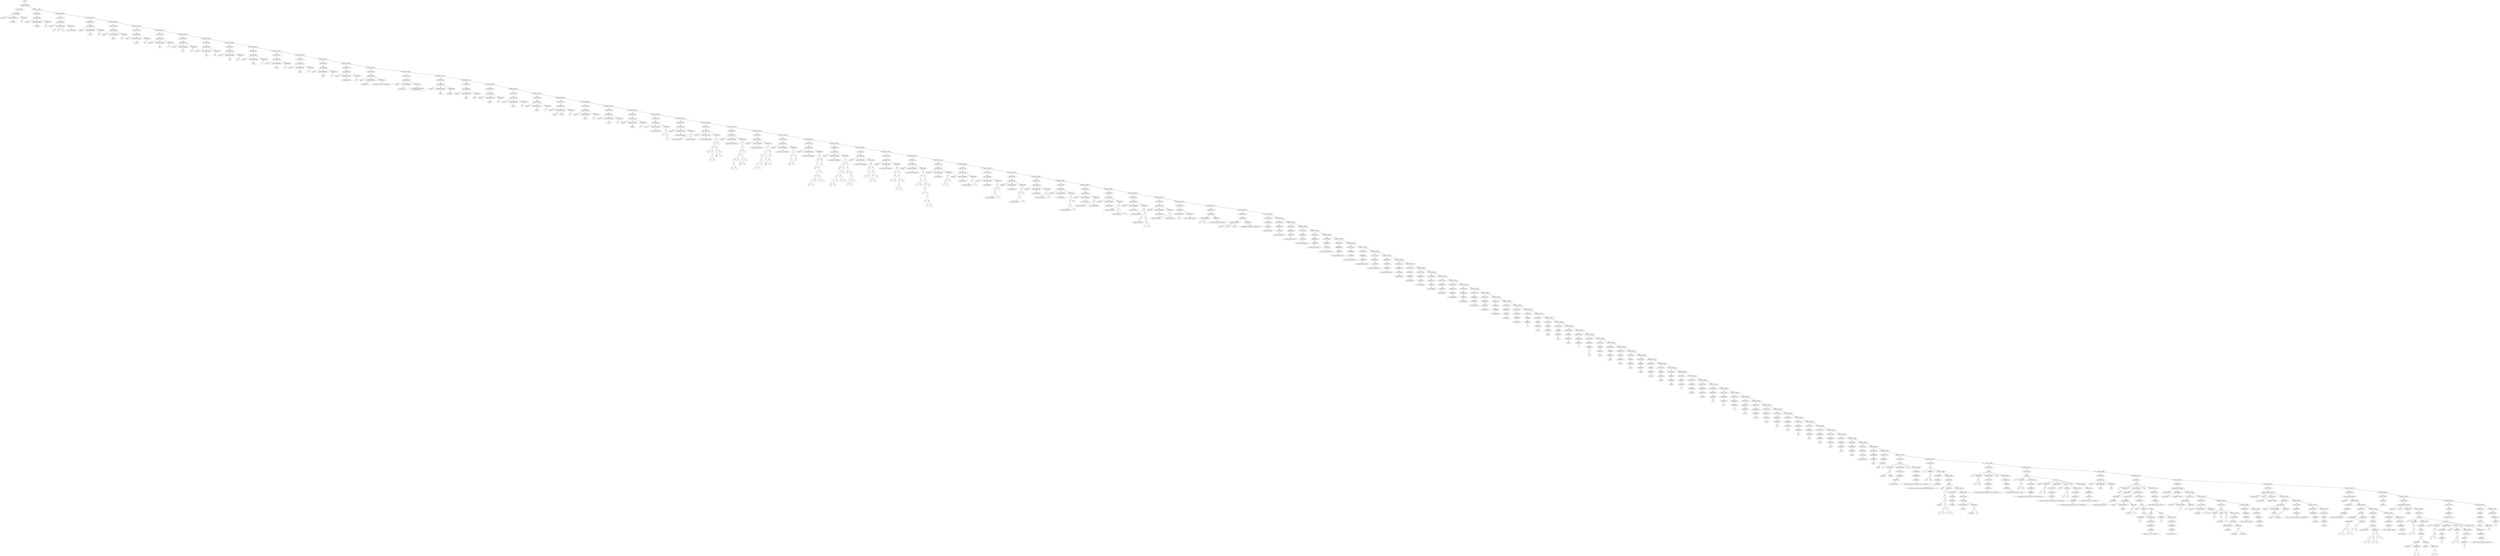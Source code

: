 digraph G { 
graph [shape = circle];
node0[label="INICIO"];
node1[label="INSTRUCCIONES"];
node2[label="INSTRUCCION"];
node3[label="INSTRUCCIONES"];
node4[label="DECLARACION"];
node5[label="NumEro"];
node6[label="IDENTIFICADORES"];
node7[label="_variable1_"];
node8[label="EXPRESION"];
node9[label="5"];
node10[label="INSTRUCCION"];
node11[label="INSTRUCCIONES"];
node12[label="DECLARACION"];
node13[label="NumEro"];
node14[label="IDENTIFICADORES"];
node15[label="_variable2_"];
node16[label="EXPRESION"];
node17[label="50"];
node18[label="INSTRUCCION"];
node19[label="INSTRUCCIONES"];
node20[label="DECLARACION"];
node21[label="CadenA"];
node22[label="IDENTIFICADORES"];
node23[label="_v1_"];
node24[label="_v2_"];
node25[label="_v3_"];
node26[label="EXPRESION"];
node27[label="esta es una cadena"];
node28[label="INSTRUCCION"];
node29[label="INSTRUCCIONES"];
node30[label="DECLARACION"];
node31[label="cadena"];
node32[label="IDENTIFICADORES"];
node33[label="_curso1_"];
node34[label="EXPRESION"];
node35[label="olc"];
node36[label="INSTRUCCION"];
node37[label="INSTRUCCIONES"];
node38[label="DECLARACION"];
node39[label="cadena"];
node40[label="IDENTIFICADORES"];
node41[label="_curso2_"];
node42[label="EXPRESION"];
node43[label="olc"];
node44[label="INSTRUCCION"];
node45[label="INSTRUCCIONES"];
node46[label="DECLARACION"];
node47[label="cadena"];
node48[label="IDENTIFICADORES"];
node49[label="_curso3_"];
node50[label="EXPRESION"];
node51[label="olc"];
node52[label="INSTRUCCION"];
node53[label="INSTRUCCIONES"];
node54[label="DECLARACION"];
node55[label="numero"];
node56[label="IDENTIFICADORES"];
node57[label="_pi1_"];
node58[label="EXPRESION"];
node59[label="3"];
node60[label="INSTRUCCION"];
node61[label="INSTRUCCIONES"];
node62[label="DECLARACION"];
node63[label="numero"];
node64[label="IDENTIFICADORES"];
node65[label="_pi2_"];
node66[label="EXPRESION"];
node67[label="3.1"];
node68[label="INSTRUCCION"];
node69[label="INSTRUCCIONES"];
node70[label="DECLARACION"];
node71[label="numero"];
node72[label="IDENTIFICADORES"];
node73[label="_pi3_"];
node74[label="EXPRESION"];
node75[label="3.14"];
node76[label="INSTRUCCION"];
node77[label="INSTRUCCIONES"];
node78[label="DECLARACION"];
node79[label="numero"];
node80[label="IDENTIFICADORES"];
node81[label="_pi4_"];
node82[label="EXPRESION"];
node83[label="3.141"];
node84[label="INSTRUCCION"];
node85[label="INSTRUCCIONES"];
node86[label="DECLARACION"];
node87[label="numero"];
node88[label="IDENTIFICADORES"];
node89[label="_anio1_"];
node90[label="EXPRESION"];
node91[label="1"];
node92[label="INSTRUCCION"];
node93[label="INSTRUCCIONES"];
node94[label="DECLARACION"];
node95[label="numero"];
node96[label="IDENTIFICADORES"];
node97[label="_anio2_"];
node98[label="EXPRESION"];
node99[label="9"];
node100[label="INSTRUCCION"];
node101[label="INSTRUCCIONES"];
node102[label="DECLARACION"];
node103[label="numero"];
node104[label="IDENTIFICADORES"];
node105[label="_anio3_"];
node106[label="EXPRESION"];
node107[label="4"];
node108[label="INSTRUCCION"];
node109[label="INSTRUCCIONES"];
node110[label="DECLARACION"];
node111[label="numero"];
node112[label="IDENTIFICADORES"];
node113[label="_anio4_"];
node114[label="EXPRESION"];
node115[label="5"];
node116[label="INSTRUCCION"];
node117[label="INSTRUCCIONES"];
node118[label="DECLARACION"];
node119[label="numero"];
node120[label="IDENTIFICADORES"];
node121[label="_variableAntesNeg_"];
node122[label="EXPRESION"];
node123[label="5.0"];
node124[label="INSTRUCCION"];
node125[label="INSTRUCCIONES"];
node126[label="DECLARACION"];
node127[label="cadena"];
node128[label="IDENTIFICADORES"];
node129[label="_encabezado1_"];
node130[label="EXPRESION"];
node131[label="Universidad San Carlos de Guatemala...;"];
node132[label="INSTRUCCION"];
node133[label="INSTRUCCIONES"];
node134[label="DECLARACION"];
node135[label="cadena"];
node136[label="IDENTIFICADORES"];
node137[label="_encabezado2_"];
node138[label="EXPRESION"];
node139[label="Escuela de Ciencias y Sistemas\nSegundo semestre\n"];
node140[label="INSTRUCCION"];
node141[label="INSTRUCCIONES"];
node142[label="DECLARACION"];
node143[label="boolean"];
node144[label="IDENTIFICADORES"];
node145[label="_flag1_"];
node146[label="EXPRESION"];
node147[label="verdadero"];
node148[label="INSTRUCCION"];
node149[label="INSTRUCCIONES"];
node150[label="DECLARACION"];
node151[label="boolean"];
node152[label="IDENTIFICADORES"];
node153[label="_flag2_"];
node154[label="EXPRESION"];
node155[label="falso"];
node156[label="INSTRUCCION"];
node157[label="INSTRUCCIONES"];
node158[label="DECLARACION"];
node159[label="caracter"];
node160[label="IDENTIFICADORES"];
node161[label="_name1_"];
node162[label="EXPRESION"];
node163[label="'f'"];
node164[label="INSTRUCCION"];
node165[label="INSTRUCCIONES"];
node166[label="DECLARACION"];
node167[label="caracter"];
node168[label="IDENTIFICADORES"];
node169[label="_name2_"];
node170[label="EXPRESION"];
node171[label="'e'"];
node172[label="INSTRUCCION"];
node173[label="INSTRUCCIONES"];
node174[label="DECLARACION"];
node175[label="caracter"];
node176[label="IDENTIFICADORES"];
node177[label="_name3_"];
node178[label="EXPRESION"];
node179[label="'r'"];
node180[label="INSTRUCCION"];
node181[label="INSTRUCCIONES"];
node182[label="DECLARACION"];
node183[label="caracter"];
node184[label="IDENTIFICADORES"];
node185[label="_name4_"];
node186[label="_name6_"];
node187[label="EXPRESION"];
node188[label="'n'"];
node189[label="INSTRUCCION"];
node190[label="INSTRUCCIONES"];
node191[label="DECLARACION"];
node192[label="caracter"];
node193[label="IDENTIFICADORES"];
node194[label="_name5_"];
node195[label="EXPRESION"];
node196[label="'a'"];
node197[label="INSTRUCCION"];
node198[label="INSTRUCCIONES"];
node199[label="DECLARACION"];
node200[label="caracter"];
node201[label="IDENTIFICADORES"];
node202[label="_name7_"];
node203[label="EXPRESION"];
node204[label="'d'"];
node205[label="INSTRUCCION"];
node206[label="INSTRUCCIONES"];
node207[label="DECLARACION"];
node208[label="caracter"];
node209[label="IDENTIFICADORES"];
node210[label="_name8_"];
node211[label="EXPRESION"];
node212[label="'o'"];
node213[label="INSTRUCCION"];
node214[label="INSTRUCCIONES"];
node215[label="DECLARACION"];
node216[label="numero"];
node217[label="IDENTIFICADORES"];
node218[label="_operaciones1Basica_"];
node219[label="EXPRESION"];
node220[label="+"];
node221[label="1"];
node222[label="()"];
node223[label="1"];
node224[label="INSTRUCCION"];
node225[label="INSTRUCCIONES"];
node226[label="DECLARACION"];
node227[label="numero"];
node228[label="IDENTIFICADORES"];
node229[label="_operaciones1Basica2_"];
node230[label="EXPRESION"];
node231[label="+"];
node232[label="_operaciones1Basica_"];
node233[label="_operaciones1Basica_"];
node234[label="INSTRUCCION"];
node235[label="INSTRUCCIONES"];
node236[label="DECLARACION"];
node237[label="nUmero"];
node238[label="IDENTIFICADORES"];
node239[label="_operaciones1Intermedia_"];
node240[label="EXPRESION"];
node241[label="+"];
node242[label="+"];
node243[label="+"];
node244[label="15"];
node245[label="()"];
node246[label="*"];
node247[label="9"];
node248[label="8"];
node249[label="*"];
node250[label="/"];
node251[label="200"];
node252[label="8"];
node253[label="3"];
node254[label="9"];
node255[label="INSTRUCCION"];
node256[label="INSTRUCCIONES"];
node257[label="DECLARACION"];
node258[label="numeRo"];
node259[label="IDENTIFICADORES"];
node260[label="_operaciones1Avanzadas1_"];
node261[label="EXPRESION"];
node262[label="()"];
node263[label="+"];
node264[label="+"];
node265[label="*"];
node266[label="()"];
node267[label="+"];
node268[label="15"];
node269[label="9"];
node270[label="8"];
node271[label="*"];
node272[label="/"];
node273[label="200"];
node274[label="8"];
node275[label="3"];
node276[label="9"];
node277[label="INSTRUCCION"];
node278[label="INSTRUCCIONES"];
node279[label="DECLARACION"];
node280[label="numero"];
node281[label="IDENTIFICADORES"];
node282[label="_operaciones1Avanzadas2_"];
node283[label="EXPRESION"];
node284[label="+"];
node285[label="^"];
node286[label="()"];
node287[label="+"];
node288[label="^"];
node289[label="1"];
node290[label="1"];
node291[label="2"];
node292[label="-"];
node293[label="-"];
node294[label="22.2"];
node295[label="2.2"];
node296[label="15"];
node297[label="()"];
node298[label="2"];
node299[label="INSTRUCCION"];
node300[label="INSTRUCCIONES"];
node301[label="DECLARACION"];
node302[label="nuMero"];
node303[label="IDENTIFICADORES"];
node304[label="_operaciones1Avanzadas3_"];
node305[label="EXPRESION"];
node306[label="+"];
node307[label="()"];
node308[label="^"];
node309[label="30"];
node310[label="2"];
node311[label="()"];
node312[label="2"];
node313[label="INSTRUCCION"];
node314[label="INSTRUCCIONES"];
node315[label="DECLARACION"];
node316[label="numeRo"];
node317[label="IDENTIFICADORES"];
node318[label="_operaciones1Avanzadas4_"];
node319[label="EXPRESION"];
node320[label="+"];
node321[label="()"];
node322[label="^"];
node323[label="30"];
node324[label="-"];
node325[label="-"];
node326[label="+"];
node327[label="-"];
node328[label="10"];
node329[label="8"];
node330[label="9"];
node331[label="*"];
node332[label="4"];
node333[label="2"];
node334[label="1"];
node335[label="()"];
node336[label="2"];
node337[label="INSTRUCCION"];
node338[label="INSTRUCCIONES"];
node339[label="DECLARACION"];
node340[label="nUmero"];
node341[label="IDENTIFICADORES"];
node342[label="_operaciones1Avanzadas5_"];
node343[label="EXPRESION"];
node344[label="+"];
node345[label="^"];
node346[label="30"];
node347[label="-"];
node348[label="-"];
node349[label="+"];
node350[label="-"];
node351[label="10"];
node352[label="8"];
node353[label="9"];
node354[label="*"];
node355[label="4"];
node356[label="2"];
node357[label="1"];
node358[label="()"];
node359[label="/"];
node360[label="15"];
node361[label="()"];
node362[label="+"];
node363[label="^"];
node364[label="1"];
node365[label="1"];
node366[label="2"];
node367[label="INSTRUCCION"];
node368[label="INSTRUCCIONES"];
node369[label="DECLARACION"];
node370[label="numeRo"];
node371[label="IDENTIFICADORES"];
node372[label="_operaciones1Avanzadas6_"];
node373[label="EXPRESION"];
node374[label="%"];
node375[label="()"];
node376[label="*"];
node377[label="5"];
node378[label="8"];
node379[label="()"];
node380[label="+"];
node381[label="+"];
node382[label="1"];
node383[label="5"];
node384[label="6"];
node385[label="INSTRUCCION"];
node386[label="INSTRUCCIONES"];
node387[label="DECLARACION"];
node388[label="numeRo"];
node389[label="IDENTIFICADORES"];
node390[label="_operaciones1Avanzadas7_"];
node391[label="EXPRESION"];
node392[label="%"];
node393[label="()"];
node394[label="*"];
node395[label="5"];
node396[label="8"];
node397[label="()"];
node398[label="^"];
node399[label="()"];
node400[label="+"];
node401[label="5"];
node402[label="3"];
node403[label="8"];
node404[label="INSTRUCCION"];
node405[label="INSTRUCCIONES"];
node406[label="DECLARACION"];
node407[label="numeRo"];
node408[label="IDENTIFICADORES"];
node409[label="_operaciones1Avanzadas8_"];
node410[label="EXPRESION"];
node411[label="%"];
node412[label="()"];
node413[label="*"];
node414[label="5"];
node415[label="8"];
node416[label="()"];
node417[label="^"];
node418[label="()"];
node419[label="+"];
node420[label="5"];
node421[label="()"];
node422[label="^"];
node423[label="2"];
node424[label="*"];
node425[label="2"];
node426[label="2"];
node427[label="8"];
node428[label="INSTRUCCION"];
node429[label="INSTRUCCIONES"];
node430[label="DECLARACION"];
node431[label="BooleaN"];
node432[label="IDENTIFICADORES"];
node433[label="_operacionRela1_"];
node434[label="EXPRESION"];
node435[label=">"];
node436[label="+"];
node437[label="5"];
node438[label="5"];
node439[label="5"];
node440[label="INSTRUCCION"];
node441[label="INSTRUCCIONES"];
node442[label="DECLARACION"];
node443[label="boolean"];
node444[label="IDENTIFICADORES"];
node445[label="_operacionRela3_"];
node446[label="EXPRESION"];
node447[label=">"];
node448[label="_operaciones1Basica_"];
node449[label="8"];
node450[label="INSTRUCCION"];
node451[label="INSTRUCCIONES"];
node452[label="DECLARACION"];
node453[label="BooLean"];
node454[label="IDENTIFICADORES"];
node455[label="_operacionRela3_"];
node456[label="EXPRESION"];
node457[label=">="];
node458[label="()"];
node459[label="+"];
node460[label="_operaciones1Basica_"];
node461[label="6"];
node462[label="8"];
node463[label="INSTRUCCION"];
node464[label="INSTRUCCIONES"];
node465[label="DECLARACION"];
node466[label="boolean"];
node467[label="IDENTIFICADORES"];
node468[label="_operacionRela3_"];
node469[label="EXPRESION"];
node470[label="<="];
node471[label="()"];
node472[label="+"];
node473[label="_operaciones1Basica_"];
node474[label="6"];
node475[label="8"];
node476[label="INSTRUCCION"];
node477[label="INSTRUCCIONES"];
node478[label="DECLARACION"];
node479[label="booleAn"];
node480[label="IDENTIFICADORES"];
node481[label="_operacionRela4_"];
node482[label="EXPRESION"];
node483[label="=="];
node484[label="_operaciones1Basica_"];
node485[label="8"];
node486[label="INSTRUCCION"];
node487[label="INSTRUCCIONES"];
node488[label="DECLARACION"];
node489[label="boolean"];
node490[label="IDENTIFICADORES"];
node491[label="_operacionRela31_"];
node492[label="EXPRESION"];
node493[label="<"];
node494[label="()"];
node495[label="+"];
node496[label="_operaciones1Basica_"];
node497[label="6"];
node498[label="8"];
node499[label="INSTRUCCION"];
node500[label="INSTRUCCIONES"];
node501[label="DECLARACION"];
node502[label="boolean"];
node503[label="IDENTIFICADORES"];
node504[label="_operacionRela5_"];
node505[label="EXPRESION"];
node506[label="=="];
node507[label="_operaciones1Basica_"];
node508[label="_operaciones1Basica_"];
node509[label="INSTRUCCION"];
node510[label="INSTRUCCIONES"];
node511[label="DECLARACION"];
node512[label="Boolean"];
node513[label="IDENTIFICADORES"];
node514[label="_operacionRela6_"];
node515[label="EXPRESION"];
node516[label="=="];
node517[label="_operaciones1Basica_"];
node518[label="+"];
node519[label="_operaciones1Basica_"];
node520[label="1"];
node521[label="INSTRUCCION"];
node522[label="INSTRUCCIONES"];
node523[label="DECLARACION"];
node524[label="boolEan"];
node525[label="IDENTIFICADORES"];
node526[label="_operacionRela7_"];
node527[label="EXPRESION"];
node528[label="=="];
node529[label="_operaciones1Basica_"];
node530[label="*"];
node531[label="()"];
node532[label="_operaciones1Basica_"];
node533[label="()"];
node534[label="+"];
node535[label="8"];
node536[label="5"];
node537[label="INSTRUCCION"];
node538[label="INSTRUCCIONES"];
node539[label="DECLARACION"];
node540[label="bOoleAn"];
node541[label="IDENTIFICADORES"];
node542[label="_operacionRela5_"];
node543[label="EXPRESION"];
node544[label="!="];
node545[label="_operaciones1Basica_"];
node546[label="_operaciones1Basica_"];
node547[label="INSTRUCCION"];
node548[label="INSTRUCCIONES"];
node549[label="ASIGNACION"];
node550[label="IDENTIFICADORES"];
node551[label="_v1_"];
node552[label="EXPRESION"];
node553[label="esta es la cadena numero 1"];
node554[label="INSTRUCCION"];
node555[label="INSTRUCCIONES"];
node556[label="ASIGNACION"];
node557[label="IDENTIFICADORES"];
node558[label="_v2_"];
node559[label="_v3_"];
node560[label="EXPRESION"];
node561[label="estas cadenas deben ser diferentes"];
node562[label="INSTRUCCION"];
node563[label="INSTRUCCIONES"];
node564[label="ASIGNACION"];
node565[label="IDENTIFICADORES"];
node566[label="_curso1_"];
node567[label="_curso2_"];
node568[label="_curso3_"];
node569[label="EXPRESION"];
node570[label="Organizacion de lenguajes y compiladores 1"];
node571[label="INSTRUCCION"];
node572[label="INSTRUCCIONES"];
node573[label="IMPRIMIR_NL"];
node574[label="EXPRESION"];
node575[label="_operaciones1Basica_"];
node576[label="INSTRUCCION"];
node577[label="INSTRUCCIONES"];
node578[label="IMPRIMIR_NL"];
node579[label="EXPRESION"];
node580[label="_operaciones1Basica2_"];
node581[label="INSTRUCCION"];
node582[label="INSTRUCCIONES"];
node583[label="IMPRIMIR_NL"];
node584[label="EXPRESION"];
node585[label="_operaciones1Intermedia_"];
node586[label="INSTRUCCION"];
node587[label="INSTRUCCIONES"];
node588[label="IMPRIMIR_NL"];
node589[label="EXPRESION"];
node590[label="_operaciones1Avanzadas1_"];
node591[label="INSTRUCCION"];
node592[label="INSTRUCCIONES"];
node593[label="IMPRIMIR_NL"];
node594[label="EXPRESION"];
node595[label="_operaciones1Avanzadas2_"];
node596[label="INSTRUCCION"];
node597[label="INSTRUCCIONES"];
node598[label="IMPRIMIR_NL"];
node599[label="EXPRESION"];
node600[label="_operaciones1Avanzadas3_"];
node601[label="INSTRUCCION"];
node602[label="INSTRUCCIONES"];
node603[label="IMPRIMIR_NL"];
node604[label="EXPRESION"];
node605[label="_operaciones1Avanzadas4_"];
node606[label="INSTRUCCION"];
node607[label="INSTRUCCIONES"];
node608[label="IMPRIMIR_NL"];
node609[label="EXPRESION"];
node610[label="_operaciones1Avanzadas5_"];
node611[label="INSTRUCCION"];
node612[label="INSTRUCCIONES"];
node613[label="IMPRIMIR_NL"];
node614[label="EXPRESION"];
node615[label="_operaciones1Avanzadas6_"];
node616[label="INSTRUCCION"];
node617[label="INSTRUCCIONES"];
node618[label="IMPRIMIR_NL"];
node619[label="EXPRESION"];
node620[label="_operaciones1Avanzadas7_"];
node621[label="INSTRUCCION"];
node622[label="INSTRUCCIONES"];
node623[label="IMPRIMIR_NL"];
node624[label="EXPRESION"];
node625[label="_operaciones1Avanzadas8_"];
node626[label="INSTRUCCION"];
node627[label="INSTRUCCIONES"];
node628[label="IMPRIMIR_NL"];
node629[label="EXPRESION"];
node630[label="_operacionRela1_"];
node631[label="INSTRUCCION"];
node632[label="INSTRUCCIONES"];
node633[label="IMPRIMIR_NL"];
node634[label="EXPRESION"];
node635[label="_operacionRela3_"];
node636[label="INSTRUCCION"];
node637[label="INSTRUCCIONES"];
node638[label="IMPRIMIR_NL"];
node639[label="EXPRESION"];
node640[label="_operacionRela3_"];
node641[label="INSTRUCCION"];
node642[label="INSTRUCCIONES"];
node643[label="IMPRIMIR_NL"];
node644[label="EXPRESION"];
node645[label="_operacionRela3_"];
node646[label="INSTRUCCION"];
node647[label="INSTRUCCIONES"];
node648[label="IMPRIMIR_NL"];
node649[label="EXPRESION"];
node650[label="_operacionRela4_"];
node651[label="INSTRUCCION"];
node652[label="INSTRUCCIONES"];
node653[label="IMPRIMIR_NL"];
node654[label="EXPRESION"];
node655[label="_operacionRela31_"];
node656[label="INSTRUCCION"];
node657[label="INSTRUCCIONES"];
node658[label="IMPRIMIR_NL"];
node659[label="EXPRESION"];
node660[label="_operacionRela5_"];
node661[label="INSTRUCCION"];
node662[label="INSTRUCCIONES"];
node663[label="IMPRIMIR_NL"];
node664[label="EXPRESION"];
node665[label="_operacionRela6_"];
node666[label="INSTRUCCION"];
node667[label="INSTRUCCIONES"];
node668[label="IMPRIMIR_NL"];
node669[label="EXPRESION"];
node670[label="_operacionRela7_"];
node671[label="INSTRUCCION"];
node672[label="INSTRUCCIONES"];
node673[label="IMPRIMIR_NL"];
node674[label="EXPRESION"];
node675[label="_operacionRela5_"];
node676[label="INSTRUCCION"];
node677[label="INSTRUCCIONES"];
node678[label="IMPRIMIR_NL"];
node679[label="EXPRESION"];
node680[label="_encabezado1_"];
node681[label="INSTRUCCION"];
node682[label="INSTRUCCIONES"];
node683[label="IMPRIMIR_NL"];
node684[label="EXPRESION"];
node685[label="_encabezado2_"];
node686[label="INSTRUCCION"];
node687[label="INSTRUCCIONES"];
node688[label="IMPRIMIR"];
node689[label="EXPRESION"];
node690[label="..."];
node691[label="INSTRUCCION"];
node692[label="INSTRUCCIONES"];
node693[label="IMPRIMIR"];
node694[label="EXPRESION"];
node695[label="_anio1_"];
node696[label="INSTRUCCION"];
node697[label="INSTRUCCIONES"];
node698[label="IMPRIMIR"];
node699[label="EXPRESION"];
node700[label="_anio2_"];
node701[label="INSTRUCCION"];
node702[label="INSTRUCCIONES"];
node703[label="IMPRIMIR"];
node704[label="EXPRESION"];
node705[label="_anio3_"];
node706[label="INSTRUCCION"];
node707[label="INSTRUCCIONES"];
node708[label="IMPRIMIR"];
node709[label="EXPRESION"];
node710[label="_anio4_"];
node711[label="INSTRUCCION"];
node712[label="INSTRUCCIONES"];
node713[label="IMPRIMIR_NL"];
node714[label="EXPRESION"];
node715[label="."];
node716[label="INSTRUCCION"];
node717[label="INSTRUCCIONES"];
node718[label="IMPRIMIR_NL"];
node719[label="EXPRESION"];
node720[label="()"];
node721[label="_v3_"];
node722[label="INSTRUCCION"];
node723[label="INSTRUCCIONES"];
node724[label="IMPRIMIR"];
node725[label="EXPRESION"];
node726[label="_name1_"];
node727[label="INSTRUCCION"];
node728[label="INSTRUCCIONES"];
node729[label="IMPRIMIR"];
node730[label="EXPRESION"];
node731[label="_name2_"];
node732[label="INSTRUCCION"];
node733[label="INSTRUCCIONES"];
node734[label="IMPRIMIR"];
node735[label="EXPRESION"];
node736[label="_name3_"];
node737[label="INSTRUCCION"];
node738[label="INSTRUCCIONES"];
node739[label="IMPRIMIR"];
node740[label="EXPRESION"];
node741[label="_name4_"];
node742[label="INSTRUCCION"];
node743[label="INSTRUCCIONES"];
node744[label="IMPRIMIR"];
node745[label="EXPRESION"];
node746[label="_name5_"];
node747[label="INSTRUCCION"];
node748[label="INSTRUCCIONES"];
node749[label="IMPRIMIR"];
node750[label="EXPRESION"];
node751[label="_name6_"];
node752[label="INSTRUCCION"];
node753[label="INSTRUCCIONES"];
node754[label="IMPRIMIR"];
node755[label="EXPRESION"];
node756[label="_name7_"];
node757[label="INSTRUCCION"];
node758[label="INSTRUCCIONES"];
node759[label="IMPRIMIR"];
node760[label="EXPRESION"];
node761[label="_name8_"];
node762[label="INSTRUCCION"];
node763[label="INSTRUCCIONES"];
node764[label="IMPRIMIR"];
node765[label="EXPRESION"];
node766[label="."];
node767[label="INSTRUCCION"];
node768[label="INSTRUCCIONES"];
node769[label="IMPRIMIR_NL"];
node770[label="EXPRESION"];
node771[label="_variable1_"];
node772[label="INSTRUCCION"];
node773[label="INSTRUCCIONES"];
node774[label="IMPRIMIR_NL"];
node775[label="EXPRESION"];
node776[label="_variable2_"];
node777[label="INSTRUCCION"];
node778[label="INSTRUCCIONES"];
node779[label="IMPRIMIR_NL"];
node780[label="EXPRESION"];
node781[label="_v1_"];
node782[label="INSTRUCCION"];
node783[label="INSTRUCCIONES"];
node784[label="IMPRIMIR_NL"];
node785[label="EXPRESION"];
node786[label="_v2_"];
node787[label="INSTRUCCION"];
node788[label="INSTRUCCIONES"];
node789[label="IMPRIMIR_NL"];
node790[label="EXPRESION"];
node791[label="_v3_"];
node792[label="INSTRUCCION"];
node793[label="INSTRUCCIONES"];
node794[label="IMPRIMIR_NL"];
node795[label="EXPRESION"];
node796[label="_curso1_"];
node797[label="INSTRUCCION"];
node798[label="INSTRUCCIONES"];
node799[label="IMPRIMIR_NL"];
node800[label="EXPRESION"];
node801[label="_curso2_"];
node802[label="INSTRUCCION"];
node803[label="INSTRUCCIONES"];
node804[label="IMPRIMIR_NL"];
node805[label="EXPRESION"];
node806[label="_curso3_"];
node807[label="INSTRUCCION"];
node808[label="INSTRUCCIONES"];
node809[label="IMPRIMIR_NL"];
node810[label="EXPRESION"];
node811[label="_pi1_"];
node812[label="INSTRUCCION"];
node813[label="INSTRUCCIONES"];
node814[label="IMPRIMIR_NL"];
node815[label="EXPRESION"];
node816[label="_pi2_"];
node817[label="INSTRUCCION"];
node818[label="INSTRUCCIONES"];
node819[label="IMPRIMIR_NL"];
node820[label="EXPRESION"];
node821[label="_pi3_"];
node822[label="INSTRUCCION"];
node823[label="INSTRUCCIONES"];
node824[label="IMPRIMIR_NL"];
node825[label="EXPRESION"];
node826[label="_pi4_"];
node827[label="INSTRUCCION"];
node828[label="INSTRUCCIONES"];
node829[label="IMPRIMIR_NL"];
node830[label="EXPRESION"];
node831[label="_anio1_"];
node832[label="INSTRUCCION"];
node833[label="INSTRUCCIONES"];
node834[label="IMPRIMIR_NL"];
node835[label="EXPRESION"];
node836[label="_anio2_"];
node837[label="INSTRUCCION"];
node838[label="INSTRUCCIONES"];
node839[label="IMPRIMIR_NL"];
node840[label="EXPRESION"];
node841[label="_anio3_"];
node842[label="INSTRUCCION"];
node843[label="INSTRUCCIONES"];
node844[label="IMPRIMIR_NL"];
node845[label="EXPRESION"];
node846[label="_anio4_"];
node847[label="INSTRUCCION"];
node848[label="INSTRUCCIONES"];
node849[label="IMPRIMIR_NL"];
node850[label="EXPRESION"];
node851[label="_variableAntesNeg_"];
node852[label="INSTRUCCION"];
node853[label="INSTRUCCIONES"];
node854[label="IMPRIMIR_NL"];
node855[label="EXPRESION"];
node856[label="_flag1_"];
node857[label="INSTRUCCION"];
node858[label="INSTRUCCIONES"];
node859[label="IMPRIMIR_NL"];
node860[label="EXPRESION"];
node861[label="_flag2_"];
node862[label="INSTRUCCION"];
node863[label="INSTRUCCIONES"];
node864[label="IF-ELSE"];
node865[label="if"];
node866[label="EXPRESION"];
node867[label="=="];
node868[label="verdadero"];
node869[label="verdadero"];
node870[label="INSTRUCCIONES"];
node871[label="INSTRUCCION"];
node872[label="IMPRIMIR_NL"];
node873[label="EXPRESION"];
node874[label="El if esta correcto"];
node875[label="else"];
node876[label="INSTRUCCIONES"];
node877[label="INSTRUCCION"];
node878[label="IMPRIMIR_NL"];
node879[label="EXPRESION"];
node880[label="no tiene que imprimir este mensaje, error en instruccion if"];
node881[label="INSTRUCCION"];
node882[label="INSTRUCCIONES"];
node883[label="IF"];
node884[label="if"];
node885[label="EXPRESION"];
node886[label="=="];
node887[label="_v1_"];
node888[label="_v2_"];
node889[label="INSTRUCCIONES"];
node890[label="INSTRUCCION"];
node891[label="INSTRUCCIONES"];
node892[label="IMPRIMIR_NL"];
node893[label="EXPRESION"];
node894[label="Al parecer no funciona la asignacion, restame puntos en el if"];
node895[label="INSTRUCCION"];
node896[label="WHILE"];
node897[label="while"];
node898[label="CONDICION"];
node899[label="!"];
node900[label="()"];
node901[label=">="];
node902[label="_variable1_"];
node903[label="+"];
node904[label="*"];
node905[label="5"];
node906[label="5"];
node907[label="/"];
node908[label="8"];
node909[label="2"];
node910[label="INSTRUCCIONES"];
node911[label="INSTRUCCION"];
node912[label="INSTRUCCIONES"];
node913[label="IMPRIMIR"];
node914[label="EXPRESION"];
node915[label="_variable1_"];
node916[label="INSTRUCCION"];
node917[label="ASIGNACION"];
node918[label="IDENTIFICADORES"];
node919[label="_variable1_"];
node920[label="EXPRESION"];
node921[label="+"];
node922[label="_variable1_"];
node923[label="1"];
node924[label="INSTRUCCION"];
node925[label="INSTRUCCIONES"];
node926[label="IF-ELSE"];
node927[label="if"];
node928[label="EXPRESION"];
node929[label="=="];
node930[label="_v1_"];
node931[label="_v2_"];
node932[label="INSTRUCCIONES"];
node933[label="INSTRUCCION"];
node934[label="IMPRIMIR_NL"];
node935[label="EXPRESION"];
node936[label="no tiene que imprimir este mensaje, error en instruccion if"];
node937[label="else"];
node938[label="INSTRUCCIONES"];
node939[label="INSTRUCCION"];
node940[label="IMPRIMIR"];
node941[label="EXPRESION"];
node942[label="INTRUCCION IF con Else esta correcta"];
node943[label="INSTRUCCION"];
node944[label="INSTRUCCIONES"];
node945[label="IF-ELSE"];
node946[label="if"];
node947[label="EXPRESION"];
node948[label="=="];
node949[label="_v1_"];
node950[label="_v2_"];
node951[label="INSTRUCCIONES"];
node952[label="INSTRUCCION"];
node953[label="IMPRIMIR_NL"];
node954[label="EXPRESION"];
node955[label="no tiene que imprimir este mensaje,error en l aintruccion if"];
node956[label="ELSE-IF"];
node957[label="else if"];
node958[label="EXPRESION"];
node959[label="=="];
node960[label="_v1_"];
node961[label="13"];
node962[label="INSTRUCCIONES"];
node963[label="INSTRUCCION"];
node964[label="IMPRIMIR_NL"];
node965[label="EXPRESION"];
node966[label="no tiene que imprimir este mensaje,error en l aintruccion if"];
node967[label="ELSE-IF"];
node968[label="else if"];
node969[label="EXPRESION"];
node970[label="=="];
node971[label="_v1_"];
node972[label="14"];
node973[label="INSTRUCCIONES"];
node974[label="INSTRUCCION"];
node975[label="IMPRIMIR_NL"];
node976[label="EXPRESION"];
node977[label="no tiene que imprimir este mensaje,error en l aintruccion if"];
node978[label="else"];
node979[label="INSTRUCCIONES"];
node980[label="INSTRUCCION"];
node981[label="IMPRIMIR_NL"];
node982[label="EXPRESION"];
node983[label="Instruccion if con else if esta correcta"];
node984[label="INSTRUCCION"];
node985[label="INSTRUCCIONES"];
node986[label="DECLARACION"];
node987[label="Boolean"];
node988[label="IDENTIFICADORES"];
node989[label="_varB_"];
node990[label="EXPRESION"];
node991[label="falso"];
node992[label="INSTRUCCION"];
node993[label="INSTRUCCIONES"];
node994[label="IF-ELSE"];
node995[label="if"];
node996[label="EXPRESION"];
node997[label="_varB_"];
node998[label="INSTRUCCIONES"];
node999[label="INSTRUCCION"];
node1000[label="INSTRUCCIONES"];
node1001[label="IMPRIMIR_NL"];
node1002[label="EXPRESION"];
node1003[label="Estas definiendo mal los valores"];
node1004[label="INSTRUCCION"];
node1005[label="INSTRUCCIONES"];
node1006[label="DECLARACION"];
node1007[label="Numero"];
node1008[label="IDENTIFICADORES"];
node1009[label="_varaux_"];
node1010[label="EXPRESION"];
node1011[label="%"];
node1012[label="_variable1_"];
node1013[label="2"];
node1014[label="INSTRUCCION"];
node1015[label="SWITCH"];
node1016[label="switch"];
node1017[label="EXPRESION"];
node1018[label="_varaux_"];
node1019[label="CASES"];
node1020[label="CASE"];
node1021[label="EXPRESION"];
node1022[label="0"];
node1023[label="INSTRUCCIONES"];
node1024[label="INSTRUCCION"];
node1025[label="IMPRIMIR_NL"];
node1026[label="EXPRESION"];
node1027[label="el valor es mayor a 0 y menos a 2"];
node1028[label="CASE"];
node1029[label="EXPRESION"];
node1030[label="2"];
node1031[label="INSTRUCCIONES"];
node1032[label="INSTRUCCION"];
node1033[label="IMPRIMIR_NL"];
node1034[label="EXPRESION"];
node1035[label="el valor es mayor a 2"];
node1036[label="else"];
node1037[label="INSTRUCCIONES"];
node1038[label="INSTRUCCION"];
node1039[label="IMPRIMIR_NL"];
node1040[label="EXPRESION"];
node1041[label="“Estas definiendo bien los valores c:”"];
node1042[label="INSTRUCCION"];
node1043[label="INSTRUCCIONES"];
node1044[label="DECLARACION_METODO"];
node1045[label="_potenciaManual_"];
node1046[label="PARAMETROS"];
node1047[label="_base_-Numero"];
node1048[label="_exponenete_-Numero"];
node1049[label="INSTRUCCIONES"];
node1050[label="INSTRUCCION"];
node1051[label="INSTRUCCIONES"];
node1052[label="DECLARACION"];
node1053[label="Numero"];
node1054[label="IDENTIFICADORES"];
node1055[label="_i_"];
node1056[label="EXPRESION"];
node1057[label="0"];
node1058[label="INSTRUCCION"];
node1059[label="INSTRUCCIONES"];
node1060[label="DECLARACION"];
node1061[label="Numero"];
node1062[label="IDENTIFICADORES"];
node1063[label="_acumulado_"];
node1064[label="EXPRESION"];
node1065[label="0"];
node1066[label="INSTRUCCION"];
node1067[label="INSTRUCCIONES"];
node1068[label="FOR"];
node1069[label="for"];
node1070[label="VARIABLE"];
node1071[label="_i_"];
node1072[label="INICIO"];
node1073[label="0"];
node1074[label="FIN"];
node1075[label="-"];
node1076[label="_exponente_"];
node1077[label="1"];
node1078[label="INSTRUCCIONES"];
node1079[label="INSTRUCCION"];
node1080[label="ASIGNACION"];
node1081[label="IDENTIFICADORES"];
node1082[label="_acumulado_"];
node1083[label="EXPRESION"];
node1084[label="+"];
node1085[label="_acumulado_"];
node1086[label="_acumulado_"];
node1087[label="INSTRUCCION"];
node1088[label="INSTRUCCIONES"];
node1089[label="IMPRIMIR_NL"];
node1090[label="EXPRESION"];
node1091[label=" Esta es la potencia Manual"];
node1092[label="INSTRUCCION"];
node1093[label="IMPRIMIR_NL"];
node1094[label="EXPRESION"];
node1095[label="_acumulado_"];
node1096[label="INSTRUCCION"];
node1097[label="INSTRUCCIONES"];
node1098[label="DECLARACION_FUNCION"];
node1099[label="_potenciaFuncion_"];
node1100[label="Numero"];
node1101[label="PARAMETROS"];
node1102[label="_base_-Numero"];
node1103[label="_exponente_-Numero"];
node1104[label="INSTRUCCIONES"];
node1105[label="INSTRUCCION"];
node1106[label="INSTRUCCIONES"];
node1107[label="DECLARACION"];
node1108[label="Numero"];
node1109[label="IDENTIFICADORES"];
node1110[label="_potencia_"];
node1111[label="EXPRESION"];
node1112[label="^"];
node1113[label="_base_"];
node1114[label="_exponente_"];
node1115[label="INSTRUCCION"];
node1116[label="INSTRUCCIONES"];
node1117[label="IMPRIMIR_NL"];
node1118[label="EXPRESION"];
node1119[label=" Esta es la potencia Manual pero con una funcion"];
node1120[label="INSTRUCCION"];
node1121[label="INSTRUCCIONES"];
node1122[label="IMPRIMIR_NL"];
node1123[label="EXPRESION"];
node1124[label="_acumulado_"];
node1125[label="INSTRUCCION"];
node1126[label="RETURN"];
node1127[label="EXPRESION"];
node1128[label="_potencia_"];
node1129[label="INSTRUCCION"];
node1130[label="INSTRUCCIONES"];
node1131[label="DECLARACION_METODO"];
node1132[label="_metodo_1_"];
node1133[label="INSTRUCCIONES"];
node1134[label="INSTRUCCION"];
node1135[label="INSTRUCCIONES"];
node1136[label="IMPRIMIR_NL"];
node1137[label="EXPRESION"];
node1138[label="estamos entrando al metodo 1"];
node1139[label="INSTRUCCION"];
node1140[label="INSTRUCCIONES"];
node1141[label="EJECUTAR"];
node1142[label="_potenciaManual_"];
node1143[label="PARAMETROS"];
node1144[label="EXPRESION"];
node1145[label="+"];
node1146[label="*"];
node1147[label="3"];
node1148[label="1"];
node1149[label="/"];
node1150[label="4"];
node1151[label="2"];
node1152[label="EXPRESION"];
node1153[label="+"];
node1154[label="3"];
node1155[label="2"];
node1156[label="INSTRUCCION"];
node1157[label="INSTRUCCIONES"];
node1158[label="IMPRIMIR"];
node1159[label="EXPRESION"];
node1160[label="EJECUTAR"];
node1161[label="_potenciaFuncion_"];
node1162[label="PARAMETROS"];
node1163[label="+"];
node1164[label="*"];
node1165[label="3"];
node1166[label="1"];
node1167[label="/"];
node1168[label="4"];
node1169[label="2"];
node1170[label="+"];
node1171[label="3"];
node1172[label="2"];
node1173[label="INSTRUCCION"];
node1174[label="INSTRUCCIONES"];
node1175[label="IMPRIMIR_NL"];
node1176[label="EXPRESION"];
node1177[label=" Esta es la potencia Funcion"];
node1178[label="INSTRUCCION"];
node1179[label="IMPRIMIR_NL"];
node1180[label="EXPRESION"];
node1181[label="FIN del metodo1"];
node1182[label="INSTRUCCION"];
node1183[label="INSTRUCCIONES"];
node1184[label="EJECUTAR"];
node1185[label="_metodo_1_"];
node1186[label="INSTRUCCION"];
node1187[label="INSTRUCCIONES"];
node1188[label="DECLARACION_FUNCION"];
node1189[label="_fibonacci_"];
node1190[label="Numero"];
node1191[label="PARAMETROS"];
node1192[label="_n_-Numero"];
node1193[label="INSTRUCCIONES"];
node1194[label="INSTRUCCION"];
node1195[label="IF-ELSE"];
node1196[label="if"];
node1197[label="EXPRESION"];
node1198[label="()"];
node1199[label=">"];
node1200[label="_n_"];
node1201[label="1"];
node1202[label="INSTRUCCIONES"];
node1203[label="INSTRUCCION"];
node1204[label="RETURN"];
node1205[label="EXPRESION"];
node1206[label="+"];
node1207[label="EJECUTAR"];
node1208[label="_fibonacci_"];
node1209[label="PARAMETROS"];
node1210[label="-"];
node1211[label="_n_"];
node1212[label="1"];
node1213[label="EJECUTAR"];
node1214[label="_fibonacci_"];
node1215[label="PARAMETROS"];
node1216[label="-"];
node1217[label="_n_"];
node1218[label="2"];
node1219[label="ELSE-IF"];
node1220[label="else if"];
node1221[label="EXPRESION"];
node1222[label="()"];
node1223[label="=="];
node1224[label="_n_"];
node1225[label="1"];
node1226[label="INSTRUCCIONES"];
node1227[label="INSTRUCCION"];
node1228[label="RETURN"];
node1229[label="EXPRESION"];
node1230[label="1"];
node1231[label="ELSE-IF"];
node1232[label="else if"];
node1233[label="EXPRESION"];
node1234[label="()"];
node1235[label="=="];
node1236[label="_n_"];
node1237[label="0"];
node1238[label="INSTRUCCIONES"];
node1239[label="INSTRUCCION"];
node1240[label="RETURN"];
node1241[label="EXPRESION"];
node1242[label="0"];
node1243[label="else"];
node1244[label="INSTRUCCIONES"];
node1245[label="INSTRUCCION"];
node1246[label="IMPRIMIR_NL"];
node1247[label="EXPRESION"];
node1248[label="“Debes ingresar un valor mayor o igual a 1”"];
node1249[label="INSTRUCCION"];
node1250[label="INSTRUCCIONES"];
node1251[label="IMPRIMIR"];
node1252[label="EXPRESION"];
node1253[label="El fibonacci de 5 es "];
node1254[label="INSTRUCCION"];
node1255[label="INSTRUCCIONES"];
node1256[label="IMPRIMIR"];
node1257[label="EXPRESION"];
node1258[label="EJECUTAR"];
node1259[label="_fibonacci_"];
node1260[label="PARAMETROS"];
node1261[label="5"];
node1262[label="INSTRUCCION"];
node1263[label="IMPRIMIR_NL"];
node1264[label="EXPRESION"];
node1265[label="."];
node0->node1
node1->node2
node1->node3
node2->node4
node4->node5
node4->node6
node6->node7
node4->node8
node8->node9
node3->node10
node3->node11
node10->node12
node12->node13
node12->node14
node14->node15
node12->node16
node16->node17
node11->node18
node11->node19
node18->node20
node20->node21
node20->node22
node22->node23
node22->node24
node22->node25
node20->node26
node26->node27
node19->node28
node19->node29
node28->node30
node30->node31
node30->node32
node32->node33
node30->node34
node34->node35
node29->node36
node29->node37
node36->node38
node38->node39
node38->node40
node40->node41
node38->node42
node42->node43
node37->node44
node37->node45
node44->node46
node46->node47
node46->node48
node48->node49
node46->node50
node50->node51
node45->node52
node45->node53
node52->node54
node54->node55
node54->node56
node56->node57
node54->node58
node58->node59
node53->node60
node53->node61
node60->node62
node62->node63
node62->node64
node64->node65
node62->node66
node66->node67
node61->node68
node61->node69
node68->node70
node70->node71
node70->node72
node72->node73
node70->node74
node74->node75
node69->node76
node69->node77
node76->node78
node78->node79
node78->node80
node80->node81
node78->node82
node82->node83
node77->node84
node77->node85
node84->node86
node86->node87
node86->node88
node88->node89
node86->node90
node90->node91
node85->node92
node85->node93
node92->node94
node94->node95
node94->node96
node96->node97
node94->node98
node98->node99
node93->node100
node93->node101
node100->node102
node102->node103
node102->node104
node104->node105
node102->node106
node106->node107
node101->node108
node101->node109
node108->node110
node110->node111
node110->node112
node112->node113
node110->node114
node114->node115
node109->node116
node109->node117
node116->node118
node118->node119
node118->node120
node120->node121
node118->node122
node122->node123
node117->node124
node117->node125
node124->node126
node126->node127
node126->node128
node128->node129
node126->node130
node130->node131
node125->node132
node125->node133
node132->node134
node134->node135
node134->node136
node136->node137
node134->node138
node138->node139
node133->node140
node133->node141
node140->node142
node142->node143
node142->node144
node144->node145
node142->node146
node146->node147
node141->node148
node141->node149
node148->node150
node150->node151
node150->node152
node152->node153
node150->node154
node154->node155
node149->node156
node149->node157
node156->node158
node158->node159
node158->node160
node160->node161
node158->node162
node162->node163
node157->node164
node157->node165
node164->node166
node166->node167
node166->node168
node168->node169
node166->node170
node170->node171
node165->node172
node165->node173
node172->node174
node174->node175
node174->node176
node176->node177
node174->node178
node178->node179
node173->node180
node173->node181
node180->node182
node182->node183
node182->node184
node184->node185
node184->node186
node182->node187
node187->node188
node181->node189
node181->node190
node189->node191
node191->node192
node191->node193
node193->node194
node191->node195
node195->node196
node190->node197
node190->node198
node197->node199
node199->node200
node199->node201
node201->node202
node199->node203
node203->node204
node198->node205
node198->node206
node205->node207
node207->node208
node207->node209
node209->node210
node207->node211
node211->node212
node206->node213
node206->node214
node213->node215
node215->node216
node215->node217
node217->node218
node215->node219
node219->node220
node220->node221
node220->node222
node222->node223
node214->node224
node214->node225
node224->node226
node226->node227
node226->node228
node228->node229
node226->node230
node230->node231
node231->node232
node231->node233
node225->node234
node225->node235
node234->node236
node236->node237
node236->node238
node238->node239
node236->node240
node240->node241
node241->node242
node242->node243
node243->node244
node243->node245
node245->node246
node246->node247
node246->node248
node242->node249
node249->node250
node250->node251
node250->node252
node249->node253
node241->node254
node235->node255
node235->node256
node255->node257
node257->node258
node257->node259
node259->node260
node257->node261
node261->node262
node262->node263
node263->node264
node264->node265
node265->node266
node266->node267
node267->node268
node267->node269
node265->node270
node264->node271
node271->node272
node272->node273
node272->node274
node271->node275
node263->node276
node256->node277
node256->node278
node277->node279
node279->node280
node279->node281
node281->node282
node279->node283
node283->node284
node284->node285
node285->node286
node286->node287
node287->node288
node288->node289
node288->node290
node287->node291
node285->node292
node292->node293
node293->node294
node293->node295
node292->node296
node284->node297
node297->node298
node278->node299
node278->node300
node299->node301
node301->node302
node301->node303
node303->node304
node301->node305
node305->node306
node306->node307
node307->node308
node308->node309
node308->node310
node306->node311
node311->node312
node300->node313
node300->node314
node313->node315
node315->node316
node315->node317
node317->node318
node315->node319
node319->node320
node320->node321
node321->node322
node322->node323
node322->node324
node324->node325
node325->node326
node326->node327
node327->node328
node327->node329
node326->node330
node325->node331
node331->node332
node331->node333
node324->node334
node320->node335
node335->node336
node314->node337
node314->node338
node337->node339
node339->node340
node339->node341
node341->node342
node339->node343
node343->node344
node344->node345
node345->node346
node345->node347
node347->node348
node348->node349
node349->node350
node350->node351
node350->node352
node349->node353
node348->node354
node354->node355
node354->node356
node347->node357
node344->node358
node358->node359
node359->node360
node359->node361
node361->node362
node362->node363
node363->node364
node363->node365
node362->node366
node338->node367
node338->node368
node367->node369
node369->node370
node369->node371
node371->node372
node369->node373
node373->node374
node374->node375
node375->node376
node376->node377
node376->node378
node374->node379
node379->node380
node380->node381
node381->node382
node381->node383
node380->node384
node368->node385
node368->node386
node385->node387
node387->node388
node387->node389
node389->node390
node387->node391
node391->node392
node392->node393
node393->node394
node394->node395
node394->node396
node392->node397
node397->node398
node398->node399
node399->node400
node400->node401
node400->node402
node398->node403
node386->node404
node386->node405
node404->node406
node406->node407
node406->node408
node408->node409
node406->node410
node410->node411
node411->node412
node412->node413
node413->node414
node413->node415
node411->node416
node416->node417
node417->node418
node418->node419
node419->node420
node419->node421
node421->node422
node422->node423
node422->node424
node424->node425
node424->node426
node417->node427
node405->node428
node405->node429
node428->node430
node430->node431
node430->node432
node432->node433
node430->node434
node434->node435
node435->node436
node436->node437
node436->node438
node435->node439
node429->node440
node429->node441
node440->node442
node442->node443
node442->node444
node444->node445
node442->node446
node446->node447
node447->node448
node447->node449
node441->node450
node441->node451
node450->node452
node452->node453
node452->node454
node454->node455
node452->node456
node456->node457
node457->node458
node458->node459
node459->node460
node459->node461
node457->node462
node451->node463
node451->node464
node463->node465
node465->node466
node465->node467
node467->node468
node465->node469
node469->node470
node470->node471
node471->node472
node472->node473
node472->node474
node470->node475
node464->node476
node464->node477
node476->node478
node478->node479
node478->node480
node480->node481
node478->node482
node482->node483
node483->node484
node483->node485
node477->node486
node477->node487
node486->node488
node488->node489
node488->node490
node490->node491
node488->node492
node492->node493
node493->node494
node494->node495
node495->node496
node495->node497
node493->node498
node487->node499
node487->node500
node499->node501
node501->node502
node501->node503
node503->node504
node501->node505
node505->node506
node506->node507
node506->node508
node500->node509
node500->node510
node509->node511
node511->node512
node511->node513
node513->node514
node511->node515
node515->node516
node516->node517
node516->node518
node518->node519
node518->node520
node510->node521
node510->node522
node521->node523
node523->node524
node523->node525
node525->node526
node523->node527
node527->node528
node528->node529
node528->node530
node530->node531
node531->node532
node530->node533
node533->node534
node534->node535
node534->node536
node522->node537
node522->node538
node537->node539
node539->node540
node539->node541
node541->node542
node539->node543
node543->node544
node544->node545
node544->node546
node538->node547
node538->node548
node547->node549
node549->node550
node550->node551
node549->node552
node552->node553
node548->node554
node548->node555
node554->node556
node556->node557
node557->node558
node557->node559
node556->node560
node560->node561
node555->node562
node555->node563
node562->node564
node564->node565
node565->node566
node565->node567
node565->node568
node564->node569
node569->node570
node563->node571
node563->node572
node571->node573
node573->node574
node574->node575
node572->node576
node572->node577
node576->node578
node578->node579
node579->node580
node577->node581
node577->node582
node581->node583
node583->node584
node584->node585
node582->node586
node582->node587
node586->node588
node588->node589
node589->node590
node587->node591
node587->node592
node591->node593
node593->node594
node594->node595
node592->node596
node592->node597
node596->node598
node598->node599
node599->node600
node597->node601
node597->node602
node601->node603
node603->node604
node604->node605
node602->node606
node602->node607
node606->node608
node608->node609
node609->node610
node607->node611
node607->node612
node611->node613
node613->node614
node614->node615
node612->node616
node612->node617
node616->node618
node618->node619
node619->node620
node617->node621
node617->node622
node621->node623
node623->node624
node624->node625
node622->node626
node622->node627
node626->node628
node628->node629
node629->node630
node627->node631
node627->node632
node631->node633
node633->node634
node634->node635
node632->node636
node632->node637
node636->node638
node638->node639
node639->node640
node637->node641
node637->node642
node641->node643
node643->node644
node644->node645
node642->node646
node642->node647
node646->node648
node648->node649
node649->node650
node647->node651
node647->node652
node651->node653
node653->node654
node654->node655
node652->node656
node652->node657
node656->node658
node658->node659
node659->node660
node657->node661
node657->node662
node661->node663
node663->node664
node664->node665
node662->node666
node662->node667
node666->node668
node668->node669
node669->node670
node667->node671
node667->node672
node671->node673
node673->node674
node674->node675
node672->node676
node672->node677
node676->node678
node678->node679
node679->node680
node677->node681
node677->node682
node681->node683
node683->node684
node684->node685
node682->node686
node682->node687
node686->node688
node688->node689
node689->node690
node687->node691
node687->node692
node691->node693
node693->node694
node694->node695
node692->node696
node692->node697
node696->node698
node698->node699
node699->node700
node697->node701
node697->node702
node701->node703
node703->node704
node704->node705
node702->node706
node702->node707
node706->node708
node708->node709
node709->node710
node707->node711
node707->node712
node711->node713
node713->node714
node714->node715
node712->node716
node712->node717
node716->node718
node718->node719
node719->node720
node720->node721
node717->node722
node717->node723
node722->node724
node724->node725
node725->node726
node723->node727
node723->node728
node727->node729
node729->node730
node730->node731
node728->node732
node728->node733
node732->node734
node734->node735
node735->node736
node733->node737
node733->node738
node737->node739
node739->node740
node740->node741
node738->node742
node738->node743
node742->node744
node744->node745
node745->node746
node743->node747
node743->node748
node747->node749
node749->node750
node750->node751
node748->node752
node748->node753
node752->node754
node754->node755
node755->node756
node753->node757
node753->node758
node757->node759
node759->node760
node760->node761
node758->node762
node758->node763
node762->node764
node764->node765
node765->node766
node763->node767
node763->node768
node767->node769
node769->node770
node770->node771
node768->node772
node768->node773
node772->node774
node774->node775
node775->node776
node773->node777
node773->node778
node777->node779
node779->node780
node780->node781
node778->node782
node778->node783
node782->node784
node784->node785
node785->node786
node783->node787
node783->node788
node787->node789
node789->node790
node790->node791
node788->node792
node788->node793
node792->node794
node794->node795
node795->node796
node793->node797
node793->node798
node797->node799
node799->node800
node800->node801
node798->node802
node798->node803
node802->node804
node804->node805
node805->node806
node803->node807
node803->node808
node807->node809
node809->node810
node810->node811
node808->node812
node808->node813
node812->node814
node814->node815
node815->node816
node813->node817
node813->node818
node817->node819
node819->node820
node820->node821
node818->node822
node818->node823
node822->node824
node824->node825
node825->node826
node823->node827
node823->node828
node827->node829
node829->node830
node830->node831
node828->node832
node828->node833
node832->node834
node834->node835
node835->node836
node833->node837
node833->node838
node837->node839
node839->node840
node840->node841
node838->node842
node838->node843
node842->node844
node844->node845
node845->node846
node843->node847
node843->node848
node847->node849
node849->node850
node850->node851
node848->node852
node848->node853
node852->node854
node854->node855
node855->node856
node853->node857
node853->node858
node857->node859
node859->node860
node860->node861
node858->node862
node858->node863
node862->node864
node864->node865
node864->node866
node866->node867
node867->node868
node867->node869
node864->node870
node870->node871
node871->node872
node872->node873
node873->node874
node864->node875
node864->node876
node876->node877
node877->node878
node878->node879
node879->node880
node863->node881
node863->node882
node881->node883
node883->node884
node883->node885
node885->node886
node886->node887
node886->node888
node883->node889
node889->node890
node889->node891
node890->node892
node892->node893
node893->node894
node891->node895
node895->node896
node896->node897
node896->node898
node898->node899
node899->node900
node900->node901
node901->node902
node901->node903
node903->node904
node904->node905
node904->node906
node903->node907
node907->node908
node907->node909
node896->node910
node910->node911
node910->node912
node911->node913
node913->node914
node914->node915
node912->node916
node916->node917
node917->node918
node918->node919
node917->node920
node920->node921
node921->node922
node921->node923
node882->node924
node882->node925
node924->node926
node926->node927
node926->node928
node928->node929
node929->node930
node929->node931
node926->node932
node932->node933
node933->node934
node934->node935
node935->node936
node926->node937
node926->node938
node938->node939
node939->node940
node940->node941
node941->node942
node925->node943
node925->node944
node943->node945
node945->node946
node945->node947
node947->node948
node948->node949
node948->node950
node945->node951
node951->node952
node952->node953
node953->node954
node954->node955
node945->node956
node956->node957
node956->node958
node958->node959
node959->node960
node959->node961
node956->node962
node962->node963
node963->node964
node964->node965
node965->node966
node956->node967
node967->node968
node967->node969
node969->node970
node970->node971
node970->node972
node967->node973
node973->node974
node974->node975
node975->node976
node976->node977
node956->node978
node956->node979
node979->node980
node980->node981
node981->node982
node982->node983
node944->node984
node944->node985
node984->node986
node986->node987
node986->node988
node988->node989
node986->node990
node990->node991
node985->node992
node985->node993
node992->node994
node994->node995
node994->node996
node996->node997
node994->node998
node998->node999
node998->node1000
node999->node1001
node1001->node1002
node1002->node1003
node1000->node1004
node1000->node1005
node1004->node1006
node1006->node1007
node1006->node1008
node1008->node1009
node1006->node1010
node1010->node1011
node1011->node1012
node1011->node1013
node1005->node1014
node1014->node1015
node1015->node1016
node1015->node1017
node1017->node1018
node1015->node1019
node1019->node1020
node1020->node1021
node1021->node1022
node1020->node1023
node1023->node1024
node1024->node1025
node1025->node1026
node1026->node1027
node1019->node1028
node1028->node1029
node1029->node1030
node1028->node1031
node1031->node1032
node1032->node1033
node1033->node1034
node1034->node1035
node994->node1036
node994->node1037
node1037->node1038
node1038->node1039
node1039->node1040
node1040->node1041
node993->node1042
node993->node1043
node1042->node1044
node1044->node1045
node1044->node1046
node1046->node1047
node1046->node1048
node1044->node1049
node1049->node1050
node1049->node1051
node1050->node1052
node1052->node1053
node1052->node1054
node1054->node1055
node1052->node1056
node1056->node1057
node1051->node1058
node1051->node1059
node1058->node1060
node1060->node1061
node1060->node1062
node1062->node1063
node1060->node1064
node1064->node1065
node1059->node1066
node1059->node1067
node1066->node1068
node1068->node1069
node1068->node1070
node1070->node1071
node1068->node1072
node1072->node1073
node1068->node1074
node1074->node1075
node1075->node1076
node1075->node1077
node1068->node1078
node1078->node1079
node1079->node1080
node1080->node1081
node1081->node1082
node1080->node1083
node1083->node1084
node1084->node1085
node1084->node1086
node1067->node1087
node1067->node1088
node1087->node1089
node1089->node1090
node1090->node1091
node1088->node1092
node1092->node1093
node1093->node1094
node1094->node1095
node1043->node1096
node1043->node1097
node1096->node1098
node1098->node1099
node1098->node1100
node1098->node1101
node1101->node1102
node1101->node1103
node1098->node1104
node1104->node1105
node1104->node1106
node1105->node1107
node1107->node1108
node1107->node1109
node1109->node1110
node1107->node1111
node1111->node1112
node1112->node1113
node1112->node1114
node1106->node1115
node1106->node1116
node1115->node1117
node1117->node1118
node1118->node1119
node1116->node1120
node1116->node1121
node1120->node1122
node1122->node1123
node1123->node1124
node1121->node1125
node1125->node1126
node1126->node1127
node1127->node1128
node1097->node1129
node1097->node1130
node1129->node1131
node1131->node1132
node1131->node1133
node1133->node1134
node1133->node1135
node1134->node1136
node1136->node1137
node1137->node1138
node1135->node1139
node1135->node1140
node1139->node1141
node1141->node1142
node1141->node1143
node1143->node1144
node1144->node1145
node1145->node1146
node1146->node1147
node1146->node1148
node1145->node1149
node1149->node1150
node1149->node1151
node1143->node1152
node1152->node1153
node1153->node1154
node1153->node1155
node1140->node1156
node1140->node1157
node1156->node1158
node1158->node1159
node1159->node1160
node1160->node1161
node1160->node1162
node1162->node1163
node1163->node1164
node1164->node1165
node1164->node1166
node1163->node1167
node1167->node1168
node1167->node1169
node1162->node1170
node1170->node1171
node1170->node1172
node1157->node1173
node1157->node1174
node1173->node1175
node1175->node1176
node1176->node1177
node1174->node1178
node1178->node1179
node1179->node1180
node1180->node1181
node1130->node1182
node1130->node1183
node1182->node1184
node1184->node1185
node1183->node1186
node1183->node1187
node1186->node1188
node1188->node1189
node1188->node1190
node1188->node1191
node1191->node1192
node1188->node1193
node1193->node1194
node1194->node1195
node1195->node1196
node1195->node1197
node1197->node1198
node1198->node1199
node1199->node1200
node1199->node1201
node1195->node1202
node1202->node1203
node1203->node1204
node1204->node1205
node1205->node1206
node1206->node1207
node1207->node1208
node1207->node1209
node1209->node1210
node1210->node1211
node1210->node1212
node1206->node1213
node1213->node1214
node1213->node1215
node1215->node1216
node1216->node1217
node1216->node1218
node1195->node1219
node1219->node1220
node1219->node1221
node1221->node1222
node1222->node1223
node1223->node1224
node1223->node1225
node1219->node1226
node1226->node1227
node1227->node1228
node1228->node1229
node1229->node1230
node1219->node1231
node1231->node1232
node1231->node1233
node1233->node1234
node1234->node1235
node1235->node1236
node1235->node1237
node1231->node1238
node1238->node1239
node1239->node1240
node1240->node1241
node1241->node1242
node1219->node1243
node1219->node1244
node1244->node1245
node1245->node1246
node1246->node1247
node1247->node1248
node1187->node1249
node1187->node1250
node1249->node1251
node1251->node1252
node1252->node1253
node1250->node1254
node1250->node1255
node1254->node1256
node1256->node1257
node1257->node1258
node1258->node1259
node1258->node1260
node1260->node1261
node1255->node1262
node1262->node1263
node1263->node1264
node1264->node1265

}